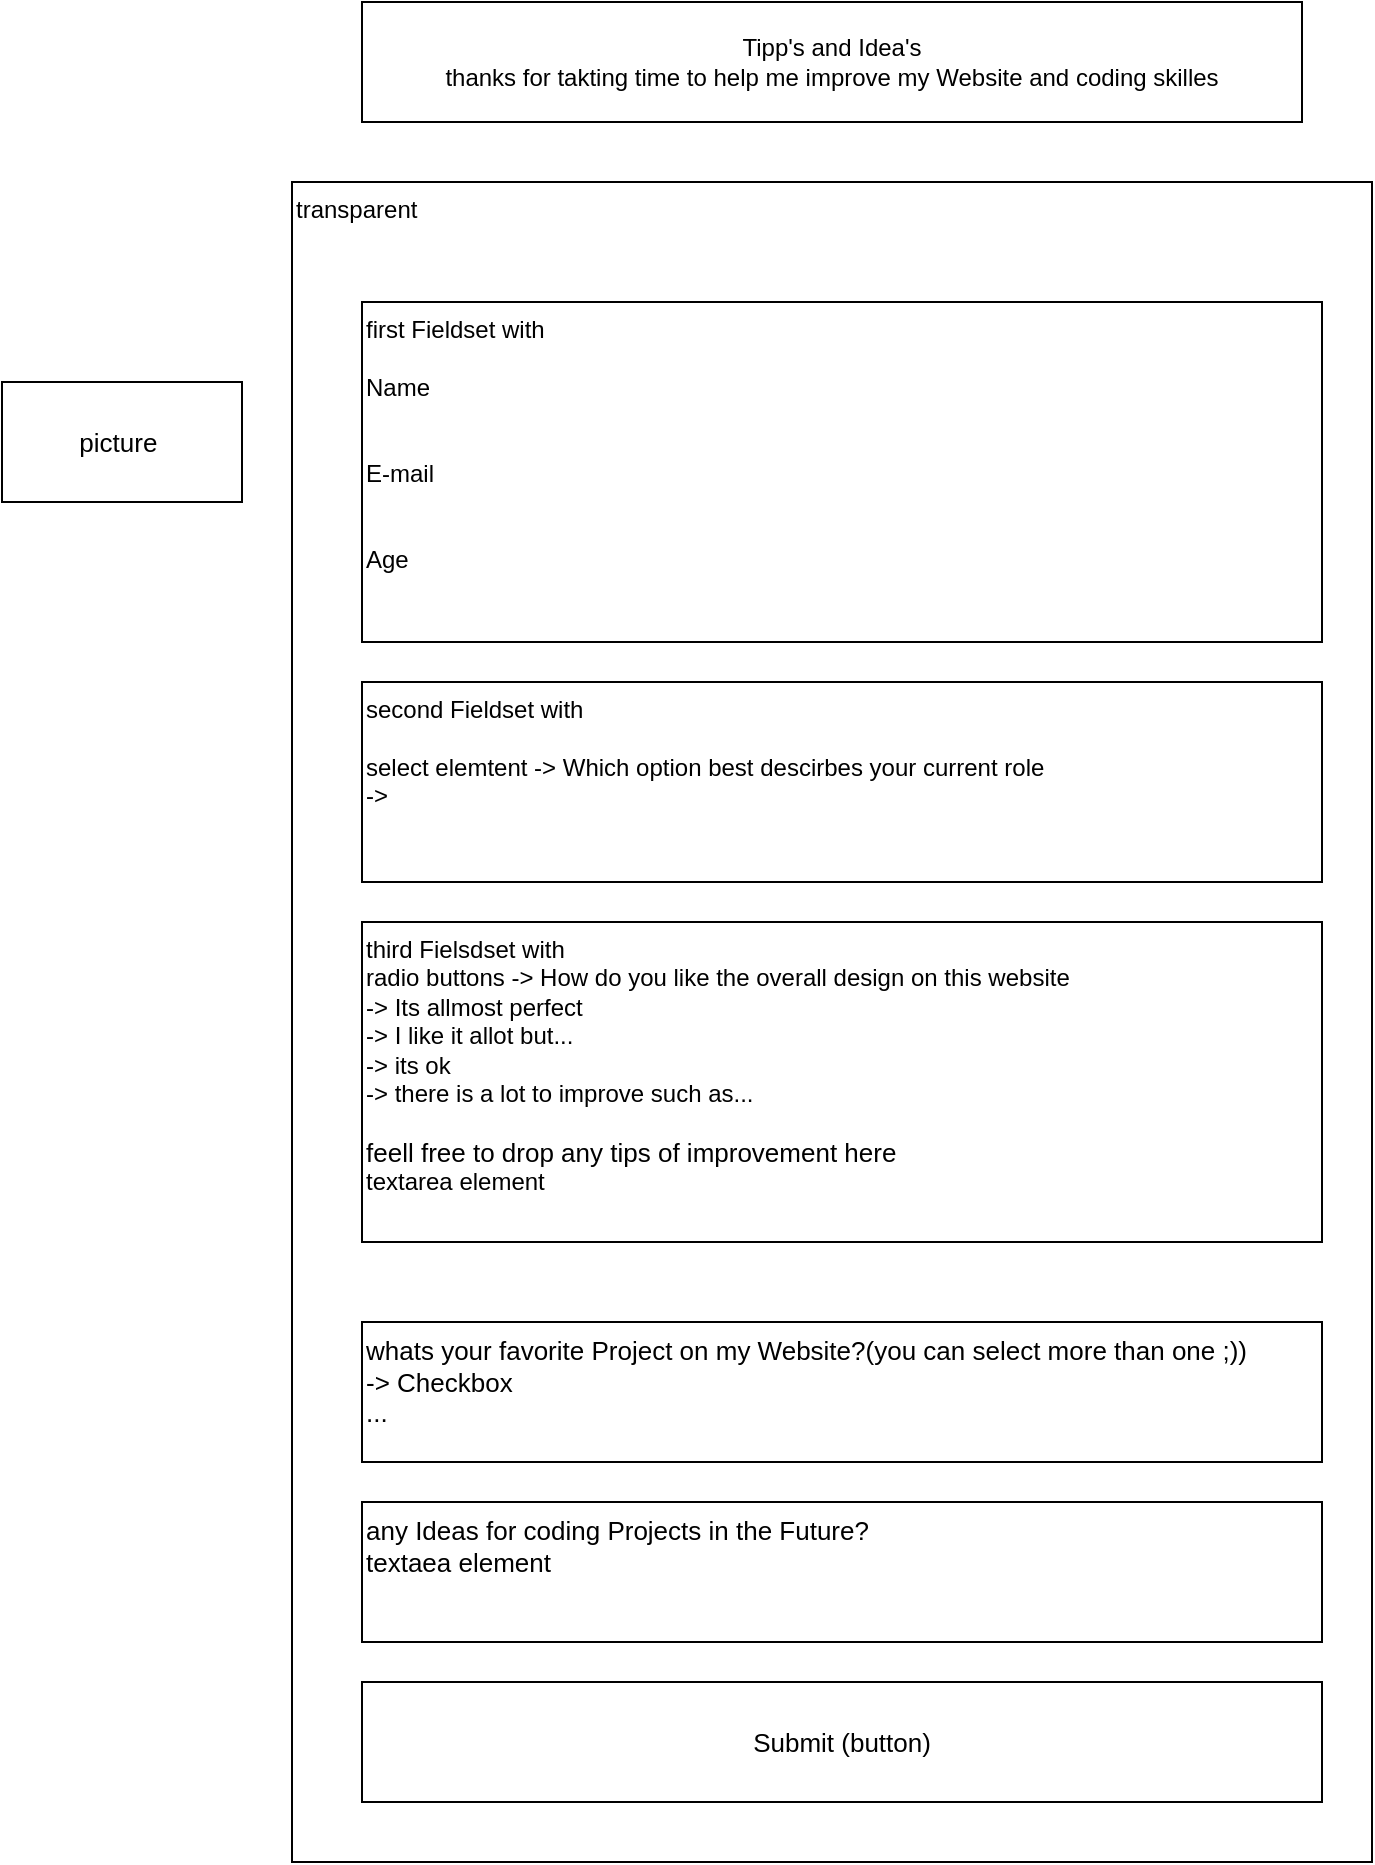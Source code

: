 <mxfile>
    <diagram id="5oyMmrbkHAZk5r1M_R0S" name="Page-1">
        <mxGraphModel dx="1856" dy="1173" grid="1" gridSize="10" guides="1" tooltips="1" connect="1" arrows="1" fold="1" page="1" pageScale="1" pageWidth="850" pageHeight="1100" math="0" shadow="0">
            <root>
                <mxCell id="0"/>
                <mxCell id="1" parent="0"/>
                <mxCell id="2" value="transparent&amp;nbsp;" style="whiteSpace=wrap;html=1;align=left;verticalAlign=top;" vertex="1" parent="1">
                    <mxGeometry x="155" y="110" width="540" height="840" as="geometry"/>
                </mxCell>
                <mxCell id="3" value="Tipp's and Idea's&lt;br&gt;thanks for takting time to help me improve my Website and coding skilles" style="whiteSpace=wrap;html=1;" vertex="1" parent="1">
                    <mxGeometry x="190" y="20" width="470" height="60" as="geometry"/>
                </mxCell>
                <mxCell id="4" value="first Fieldset with&amp;nbsp;&lt;br&gt;&lt;br&gt;Name&lt;br&gt;&lt;br&gt;&lt;br&gt;E-mail&lt;br&gt;&lt;br&gt;&lt;br&gt;Age&amp;nbsp;" style="whiteSpace=wrap;html=1;align=left;horizontal=1;verticalAlign=top;" vertex="1" parent="1">
                    <mxGeometry x="190" y="170" width="480" height="170" as="geometry"/>
                </mxCell>
                <mxCell id="5" value="second Fieldset with&amp;nbsp;&lt;br&gt;&lt;br&gt;select elemtent -&amp;gt; Which option best descirbes your current role&amp;nbsp;&lt;br&gt;-&amp;gt;&amp;nbsp;" style="whiteSpace=wrap;html=1;align=left;horizontal=1;verticalAlign=top;" vertex="1" parent="1">
                    <mxGeometry x="190" y="360" width="480" height="100" as="geometry"/>
                </mxCell>
                <mxCell id="6" value="third Fielsdset with&amp;nbsp;&lt;br&gt;radio buttons -&amp;gt; How do you like the overall design on this website&lt;br&gt;-&amp;gt; Its allmost perfect&amp;nbsp;&lt;br&gt;-&amp;gt; I like it allot but...&lt;br&gt;-&amp;gt; its ok&amp;nbsp;&lt;br&gt;-&amp;gt; there is a lot to improve such as...&lt;br&gt;&lt;br&gt;&lt;span style=&quot;font-size: 13px;&quot;&gt;feell free to drop any tips of improvement here&lt;br&gt;&lt;/span&gt;textarea element&amp;nbsp;&lt;br&gt;" style="whiteSpace=wrap;html=1;align=left;horizontal=1;verticalAlign=top;" vertex="1" parent="1">
                    <mxGeometry x="190" y="480" width="480" height="160" as="geometry"/>
                </mxCell>
                <mxCell id="7" value="whats your favorite Project on my Website?(you can select more than one ;))&lt;br&gt;-&amp;gt; Checkbox&lt;br&gt;..." style="whiteSpace=wrap;html=1;fontSize=13;align=left;horizontal=1;verticalAlign=top;" vertex="1" parent="1">
                    <mxGeometry x="190" y="680" width="480" height="70" as="geometry"/>
                </mxCell>
                <mxCell id="8" value="any Ideas for coding Projects in the Future?&lt;br&gt;textaea element&amp;nbsp;" style="whiteSpace=wrap;html=1;fontSize=13;align=left;horizontal=1;verticalAlign=top;" vertex="1" parent="1">
                    <mxGeometry x="190" y="770" width="480" height="70" as="geometry"/>
                </mxCell>
                <mxCell id="9" value="Submit (button)" style="whiteSpace=wrap;html=1;fontSize=13;" vertex="1" parent="1">
                    <mxGeometry x="190" y="860" width="480" height="60" as="geometry"/>
                </mxCell>
                <mxCell id="10" value="picture&amp;nbsp;" style="whiteSpace=wrap;html=1;fontSize=13;" vertex="1" parent="1">
                    <mxGeometry x="10" y="210" width="120" height="60" as="geometry"/>
                </mxCell>
            </root>
        </mxGraphModel>
    </diagram>
</mxfile>